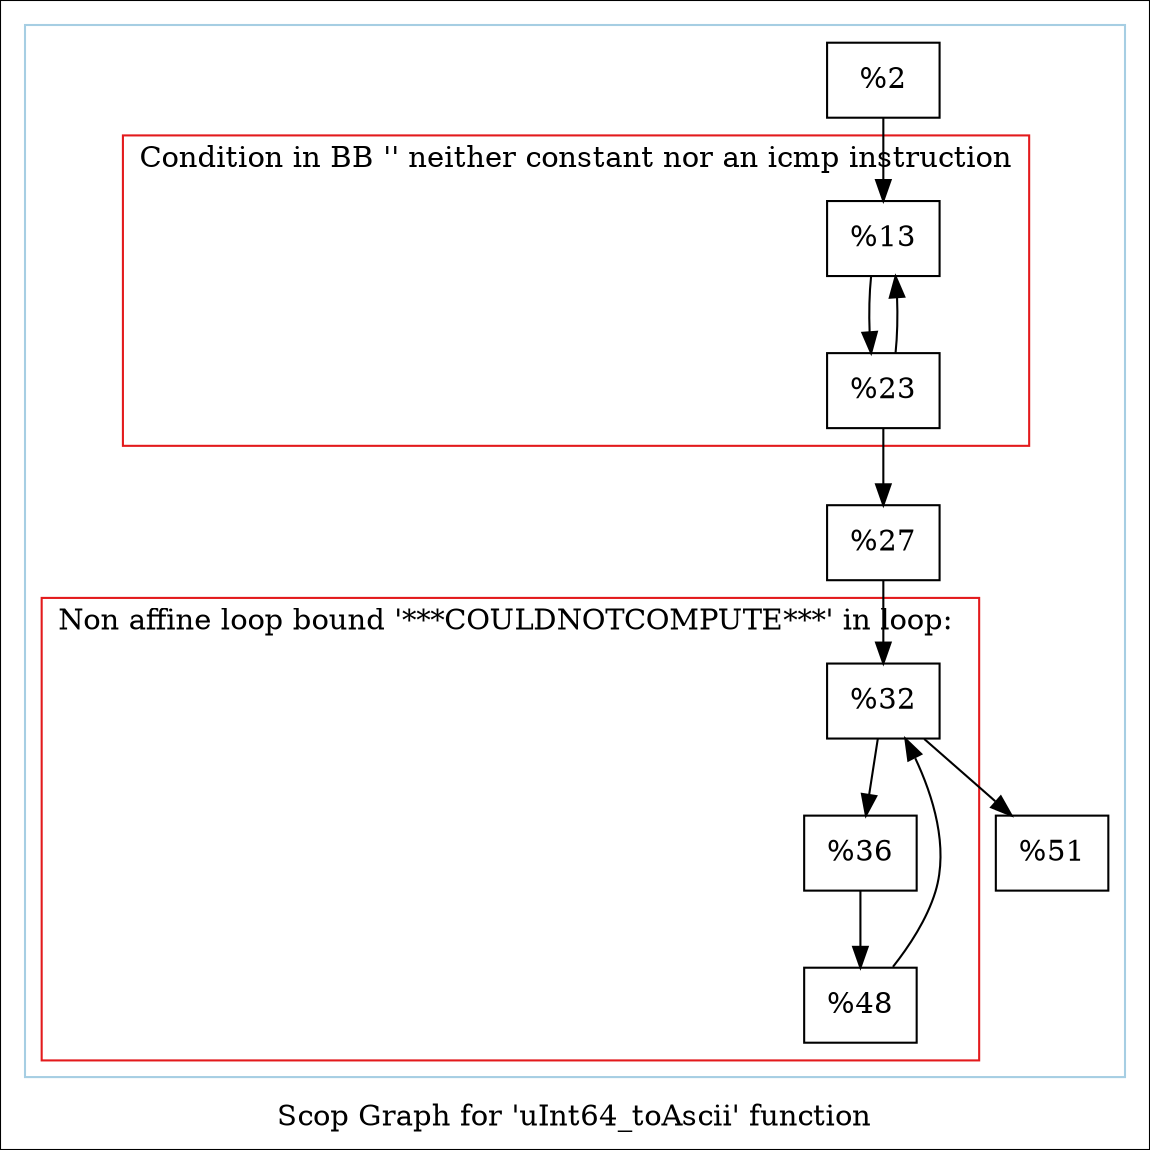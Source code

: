 digraph "Scop Graph for 'uInt64_toAscii' function" {
	label="Scop Graph for 'uInt64_toAscii' function";

	Node0x16605f0 [shape=record,label="{%2}"];
	Node0x16605f0 -> Node0x18d7750;
	Node0x18d7750 [shape=record,label="{%13}"];
	Node0x18d7750 -> Node0x1862cf0;
	Node0x1862cf0 [shape=record,label="{%23}"];
	Node0x1862cf0 -> Node0x18d7750[constraint=false];
	Node0x1862cf0 -> Node0x1819e30;
	Node0x1819e30 [shape=record,label="{%27}"];
	Node0x1819e30 -> Node0x18f19d0;
	Node0x18f19d0 [shape=record,label="{%32}"];
	Node0x18f19d0 -> Node0x182cec0;
	Node0x18f19d0 -> Node0x18d8c10;
	Node0x182cec0 [shape=record,label="{%36}"];
	Node0x182cec0 -> Node0x1819a90;
	Node0x1819a90 [shape=record,label="{%48}"];
	Node0x1819a90 -> Node0x18f19d0[constraint=false];
	Node0x18d8c10 [shape=record,label="{%51}"];
	colorscheme = "paired12"
        subgraph cluster_0x1967160 {
          label = "";
          style = solid;
          color = 1
          subgraph cluster_0x19670e0 {
            label = "Condition in BB '' neither constant nor an icmp instruction";
            style = solid;
            color = 6
            Node0x18d7750;
            Node0x1862cf0;
          }
          subgraph cluster_0x1967310 {
            label = "Non affine loop bound '***COULDNOTCOMPUTE***' in loop: ";
            style = solid;
            color = 6
            Node0x18f19d0;
            Node0x182cec0;
            Node0x1819a90;
          }
          Node0x16605f0;
          Node0x1819e30;
          Node0x18d8c10;
        }
}
